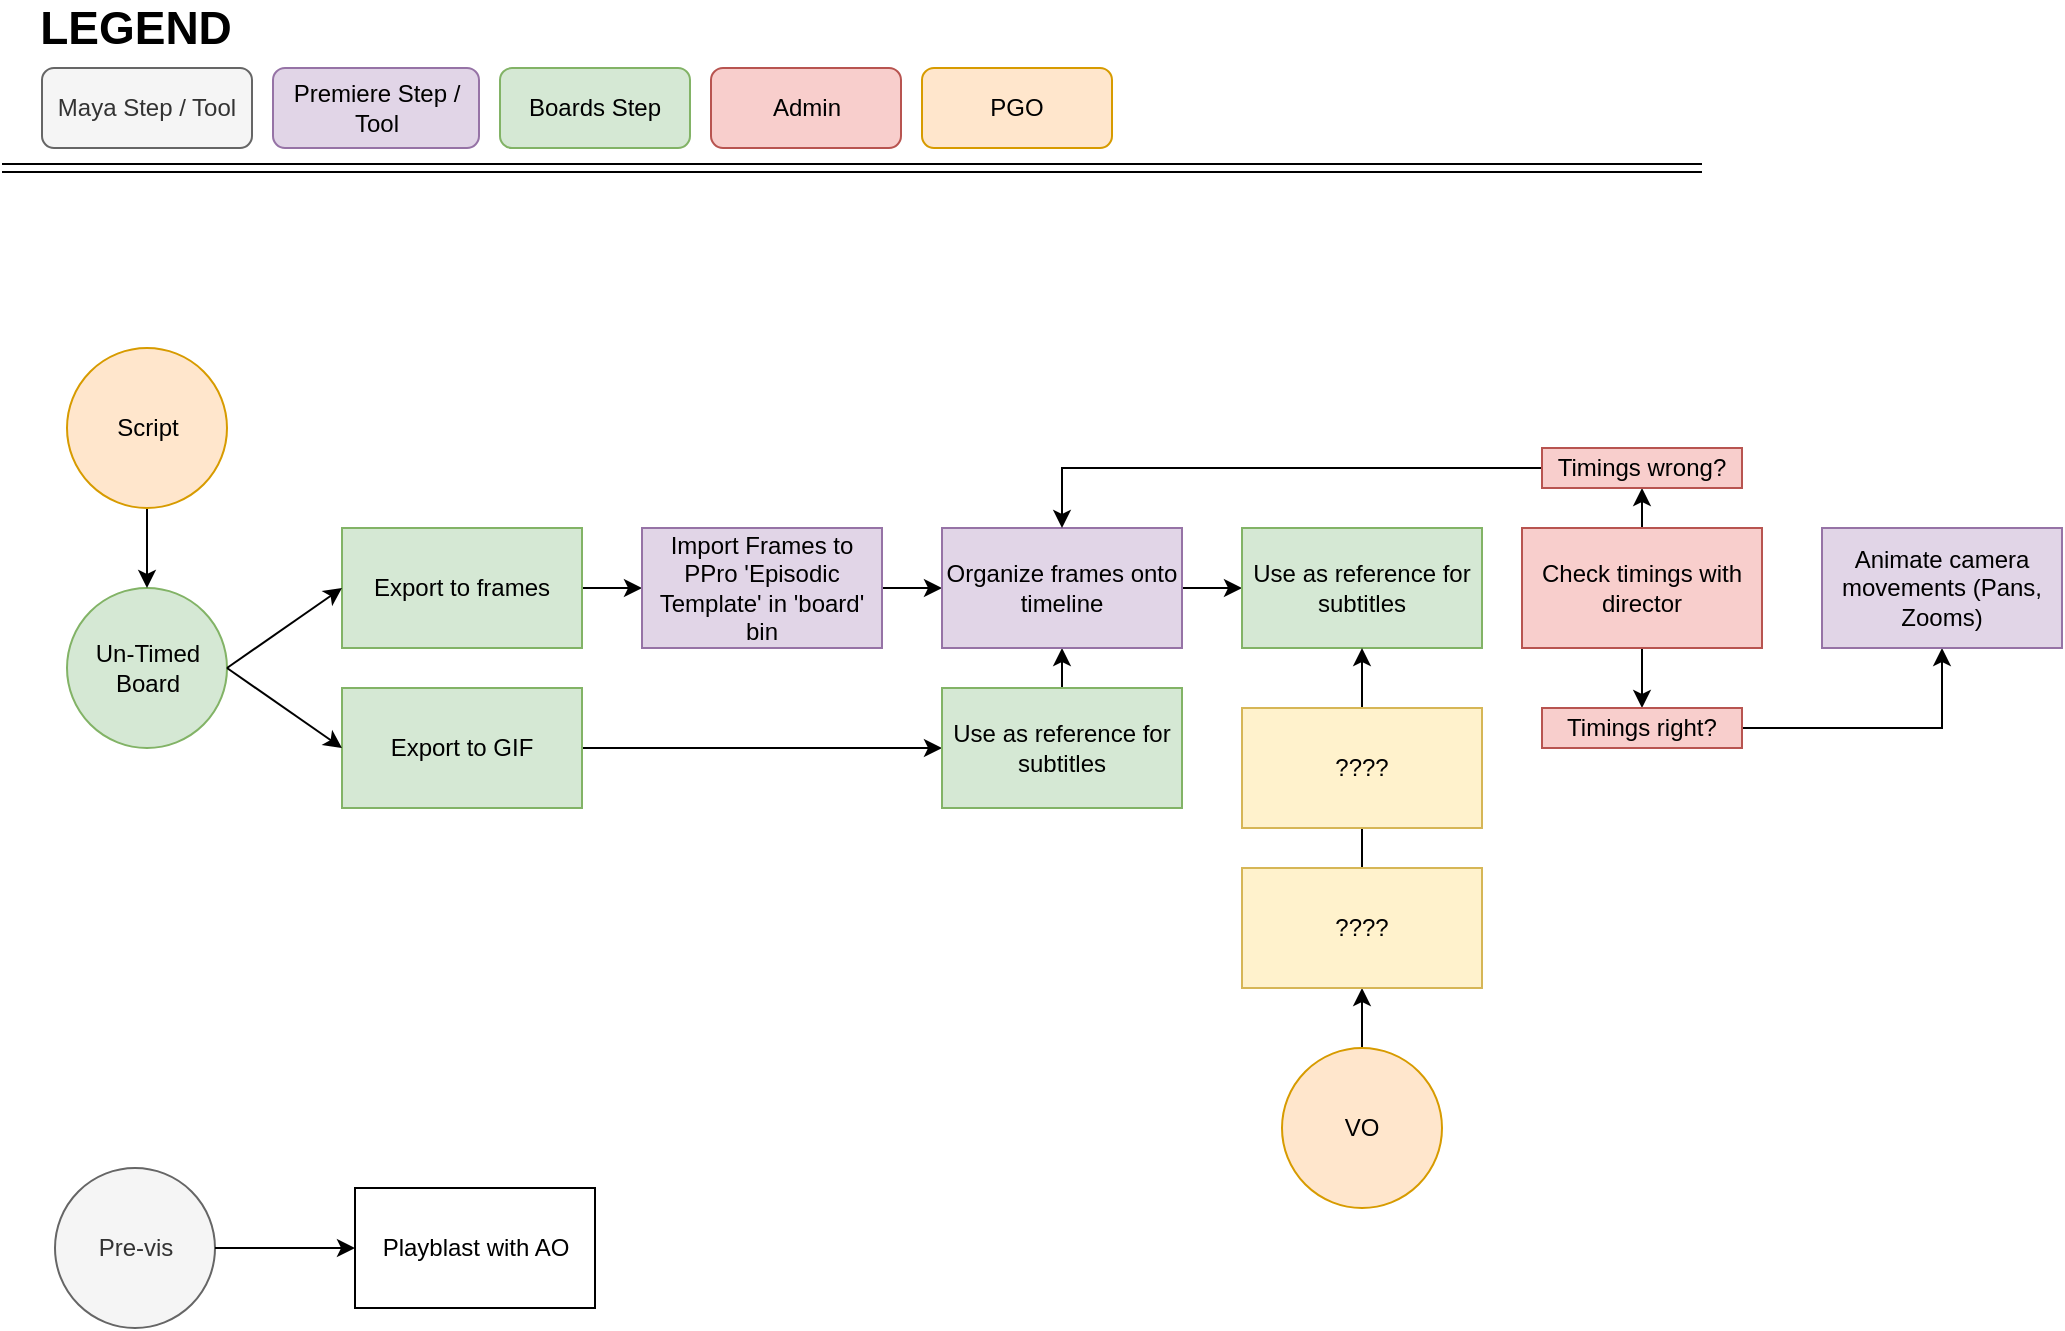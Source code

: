 <mxfile version="10.7.5" type="github"><diagram id="CCXeJW7M9jx39fnr2ovB" name="Page-1"><mxGraphModel dx="1464" dy="1828" grid="1" gridSize="10" guides="1" tooltips="1" connect="1" arrows="1" fold="1" page="1" pageScale="1" pageWidth="850" pageHeight="1100" math="0" shadow="0"><root><mxCell id="0"/><mxCell id="1" parent="0"/><mxCell id="S4QCxYn6otUafmFbAQv0-1" value="Pre-vis" style="ellipse;whiteSpace=wrap;html=1;aspect=fixed;fillColor=#f5f5f5;strokeColor=#666666;fontColor=#333333;" parent="1" vertex="1"><mxGeometry x="26.5" y="590" width="80" height="80" as="geometry"/></mxCell><mxCell id="S4QCxYn6otUafmFbAQv0-3" value="Playblast with AO" style="rounded=0;whiteSpace=wrap;html=1;" parent="1" vertex="1"><mxGeometry x="176.5" y="600" width="120" height="60" as="geometry"/></mxCell><mxCell id="S4QCxYn6otUafmFbAQv0-4" value="" style="endArrow=classic;html=1;exitX=1;exitY=0.5;exitDx=0;exitDy=0;entryX=0;entryY=0.5;entryDx=0;entryDy=0;" parent="1" source="S4QCxYn6otUafmFbAQv0-1" target="S4QCxYn6otUafmFbAQv0-3" edge="1"><mxGeometry width="50" height="50" relative="1" as="geometry"><mxPoint x="26.5" y="740" as="sourcePoint"/><mxPoint x="76.5" y="690" as="targetPoint"/></mxGeometry></mxCell><mxCell id="S4QCxYn6otUafmFbAQv0-5" value="Un-Timed Board" style="ellipse;whiteSpace=wrap;html=1;aspect=fixed;fillColor=#d5e8d4;strokeColor=#82b366;" parent="1" vertex="1"><mxGeometry x="32.5" y="300" width="80" height="80" as="geometry"/></mxCell><mxCell id="2LvJmRA9mDnXVUI-L1Ei-2" style="edgeStyle=orthogonalEdgeStyle;rounded=0;orthogonalLoop=1;jettySize=auto;html=1;entryX=0;entryY=0.5;entryDx=0;entryDy=0;" parent="1" source="S4QCxYn6otUafmFbAQv0-6" target="2LvJmRA9mDnXVUI-L1Ei-1" edge="1"><mxGeometry relative="1" as="geometry"/></mxCell><mxCell id="S4QCxYn6otUafmFbAQv0-6" value="Export to frames" style="rounded=0;whiteSpace=wrap;html=1;fillColor=#d5e8d4;strokeColor=#82b366;" parent="1" vertex="1"><mxGeometry x="170" y="270" width="120" height="60" as="geometry"/></mxCell><mxCell id="S4QCxYn6otUafmFbAQv0-7" value="" style="endArrow=classic;html=1;exitX=1;exitY=0.5;exitDx=0;exitDy=0;entryX=0;entryY=0.5;entryDx=0;entryDy=0;" parent="1" target="S4QCxYn6otUafmFbAQv0-6" edge="1" source="S4QCxYn6otUafmFbAQv0-5"><mxGeometry width="50" height="50" relative="1" as="geometry"><mxPoint x="100" y="350" as="sourcePoint"/><mxPoint x="170" y="350" as="targetPoint"/></mxGeometry></mxCell><mxCell id="S4QCxYn6otUafmFbAQv0-11" style="edgeStyle=orthogonalEdgeStyle;rounded=0;orthogonalLoop=1;jettySize=auto;html=1;entryX=0;entryY=0.5;entryDx=0;entryDy=0;" parent="1" source="S4QCxYn6otUafmFbAQv0-8" target="S4QCxYn6otUafmFbAQv0-10" edge="1"><mxGeometry relative="1" as="geometry"><Array as="points"><mxPoint x="430" y="380"/><mxPoint x="430" y="380"/></Array></mxGeometry></mxCell><mxCell id="S4QCxYn6otUafmFbAQv0-8" value="Export to GIF" style="rounded=0;whiteSpace=wrap;html=1;fillColor=#d5e8d4;strokeColor=#82b366;" parent="1" vertex="1"><mxGeometry x="170" y="350" width="120" height="60" as="geometry"/></mxCell><mxCell id="S4QCxYn6otUafmFbAQv0-9" value="" style="endArrow=classic;html=1;exitX=1;exitY=0.5;exitDx=0;exitDy=0;entryX=0;entryY=0.5;entryDx=0;entryDy=0;" parent="1" source="S4QCxYn6otUafmFbAQv0-5" target="S4QCxYn6otUafmFbAQv0-8" edge="1"><mxGeometry width="50" height="50" relative="1" as="geometry"><mxPoint x="20" y="600" as="sourcePoint"/><mxPoint x="70" y="550" as="targetPoint"/></mxGeometry></mxCell><mxCell id="2LvJmRA9mDnXVUI-L1Ei-6" style="edgeStyle=orthogonalEdgeStyle;rounded=0;orthogonalLoop=1;jettySize=auto;html=1;exitX=0.5;exitY=0;exitDx=0;exitDy=0;entryX=0.5;entryY=1;entryDx=0;entryDy=0;" parent="1" source="S4QCxYn6otUafmFbAQv0-10" target="2LvJmRA9mDnXVUI-L1Ei-3" edge="1"><mxGeometry relative="1" as="geometry"/></mxCell><mxCell id="S4QCxYn6otUafmFbAQv0-10" value="Use as reference for subtitles" style="rounded=0;whiteSpace=wrap;html=1;fillColor=#d5e8d4;strokeColor=#82b366;" parent="1" vertex="1"><mxGeometry x="470" y="350" width="120" height="60" as="geometry"/></mxCell><mxCell id="2LvJmRA9mDnXVUI-L1Ei-4" style="edgeStyle=orthogonalEdgeStyle;rounded=0;orthogonalLoop=1;jettySize=auto;html=1;entryX=0;entryY=0.5;entryDx=0;entryDy=0;" parent="1" source="2LvJmRA9mDnXVUI-L1Ei-1" target="2LvJmRA9mDnXVUI-L1Ei-3" edge="1"><mxGeometry relative="1" as="geometry"/></mxCell><mxCell id="2LvJmRA9mDnXVUI-L1Ei-1" value="Import Frames to PPro 'Episodic Template' in 'board' bin&lt;br&gt;" style="rounded=0;whiteSpace=wrap;html=1;fillColor=#e1d5e7;strokeColor=#9673a6;" parent="1" vertex="1"><mxGeometry x="320" y="270" width="120" height="60" as="geometry"/></mxCell><mxCell id="v14WKormeMVv1eBh9IGO-12" style="edgeStyle=orthogonalEdgeStyle;rounded=0;orthogonalLoop=1;jettySize=auto;html=1;exitX=1;exitY=0.5;exitDx=0;exitDy=0;entryX=0;entryY=0.5;entryDx=0;entryDy=0;" edge="1" parent="1" source="2LvJmRA9mDnXVUI-L1Ei-3" target="v14WKormeMVv1eBh9IGO-30"><mxGeometry relative="1" as="geometry"><mxPoint x="610" y="350" as="targetPoint"/></mxGeometry></mxCell><mxCell id="2LvJmRA9mDnXVUI-L1Ei-3" value="Organize frames onto timeline" style="rounded=0;whiteSpace=wrap;html=1;fillColor=#e1d5e7;strokeColor=#9673a6;" parent="1" vertex="1"><mxGeometry x="470" y="270" width="120" height="60" as="geometry"/></mxCell><mxCell id="2LvJmRA9mDnXVUI-L1Ei-7" value="Maya Step / Tool" style="rounded=1;whiteSpace=wrap;html=1;fillColor=#f5f5f5;strokeColor=#666666;fontColor=#333333;" parent="1" vertex="1"><mxGeometry x="20" y="40" width="105" height="40" as="geometry"/></mxCell><mxCell id="2LvJmRA9mDnXVUI-L1Ei-8" value="Premiere Step / Tool&lt;br&gt;" style="rounded=1;whiteSpace=wrap;html=1;fillColor=#e1d5e7;strokeColor=#9673a6;" parent="1" vertex="1"><mxGeometry x="135.5" y="40" width="103" height="40" as="geometry"/></mxCell><mxCell id="2LvJmRA9mDnXVUI-L1Ei-10" value="&lt;b&gt;&lt;font style=&quot;font-size: 23px&quot;&gt;LEGEND&lt;br&gt;&lt;/font&gt;&lt;/b&gt;" style="text;html=1;strokeColor=none;fillColor=none;align=center;verticalAlign=middle;whiteSpace=wrap;rounded=0;" parent="1" vertex="1"><mxGeometry x="46.5" y="10" width="40" height="20" as="geometry"/></mxCell><mxCell id="v14WKormeMVv1eBh9IGO-1" value="Boards Step" style="rounded=1;whiteSpace=wrap;html=1;fillColor=#d5e8d4;strokeColor=#82b366;" vertex="1" parent="1"><mxGeometry x="249" y="40" width="95" height="40" as="geometry"/></mxCell><mxCell id="v14WKormeMVv1eBh9IGO-3" value="" style="shape=link;html=1;" edge="1" parent="1"><mxGeometry width="50" height="50" relative="1" as="geometry"><mxPoint y="90" as="sourcePoint"/><mxPoint x="850" y="90" as="targetPoint"/></mxGeometry></mxCell><mxCell id="v14WKormeMVv1eBh9IGO-15" style="edgeStyle=orthogonalEdgeStyle;rounded=0;orthogonalLoop=1;jettySize=auto;html=1;exitX=1;exitY=0.5;exitDx=0;exitDy=0;" edge="1" parent="1" source="v14WKormeMVv1eBh9IGO-11" target="v14WKormeMVv1eBh9IGO-14"><mxGeometry relative="1" as="geometry"><Array as="points"><mxPoint x="820" y="300"/></Array></mxGeometry></mxCell><mxCell id="v14WKormeMVv1eBh9IGO-36" style="edgeStyle=orthogonalEdgeStyle;rounded=0;orthogonalLoop=1;jettySize=auto;html=1;exitX=0.5;exitY=0;exitDx=0;exitDy=0;entryX=0.5;entryY=1;entryDx=0;entryDy=0;" edge="1" parent="1" source="v14WKormeMVv1eBh9IGO-11" target="v14WKormeMVv1eBh9IGO-16"><mxGeometry relative="1" as="geometry"/></mxCell><mxCell id="v14WKormeMVv1eBh9IGO-11" value="Check timings with director&lt;br&gt;" style="rounded=0;whiteSpace=wrap;html=1;fillColor=#f8cecc;strokeColor=#b85450;" vertex="1" parent="1"><mxGeometry x="760" y="270" width="120" height="60" as="geometry"/></mxCell><mxCell id="v14WKormeMVv1eBh9IGO-21" style="edgeStyle=orthogonalEdgeStyle;rounded=0;orthogonalLoop=1;jettySize=auto;html=1;" edge="1" parent="1" source="v14WKormeMVv1eBh9IGO-14" target="v14WKormeMVv1eBh9IGO-20"><mxGeometry relative="1" as="geometry"/></mxCell><mxCell id="v14WKormeMVv1eBh9IGO-14" value="Timings right?" style="rounded=0;whiteSpace=wrap;html=1;fillColor=#f8cecc;strokeColor=#b85450;" vertex="1" parent="1"><mxGeometry x="770" y="360" width="100" height="20" as="geometry"/></mxCell><mxCell id="v14WKormeMVv1eBh9IGO-18" style="edgeStyle=orthogonalEdgeStyle;rounded=0;orthogonalLoop=1;jettySize=auto;html=1;exitX=0;exitY=0.5;exitDx=0;exitDy=0;" edge="1" parent="1" source="v14WKormeMVv1eBh9IGO-16" target="2LvJmRA9mDnXVUI-L1Ei-3"><mxGeometry relative="1" as="geometry"><Array as="points"><mxPoint x="530" y="240"/></Array></mxGeometry></mxCell><mxCell id="v14WKormeMVv1eBh9IGO-20" value="Animate camera movements (Pans, Zooms)" style="rounded=0;whiteSpace=wrap;html=1;fillColor=#e1d5e7;strokeColor=#9673a6;" vertex="1" parent="1"><mxGeometry x="910" y="270" width="120" height="60" as="geometry"/></mxCell><mxCell id="v14WKormeMVv1eBh9IGO-22" value="Admin&lt;br&gt;" style="rounded=1;whiteSpace=wrap;html=1;fillColor=#f8cecc;strokeColor=#b85450;" vertex="1" parent="1"><mxGeometry x="354.5" y="40" width="95" height="40" as="geometry"/></mxCell><mxCell id="v14WKormeMVv1eBh9IGO-24" value="PGO&lt;br&gt;" style="rounded=1;whiteSpace=wrap;html=1;fillColor=#ffe6cc;strokeColor=#d79b00;" vertex="1" parent="1"><mxGeometry x="460" y="40" width="95" height="40" as="geometry"/></mxCell><mxCell id="v14WKormeMVv1eBh9IGO-27" style="edgeStyle=orthogonalEdgeStyle;rounded=0;orthogonalLoop=1;jettySize=auto;html=1;entryX=0.5;entryY=0;entryDx=0;entryDy=0;" edge="1" parent="1" source="v14WKormeMVv1eBh9IGO-26" target="S4QCxYn6otUafmFbAQv0-5"><mxGeometry relative="1" as="geometry"/></mxCell><mxCell id="v14WKormeMVv1eBh9IGO-26" value="Script" style="ellipse;whiteSpace=wrap;html=1;aspect=fixed;fillColor=#ffe6cc;strokeColor=#d79b00;" vertex="1" parent="1"><mxGeometry x="32.5" y="180" width="80" height="80" as="geometry"/></mxCell><mxCell id="v14WKormeMVv1eBh9IGO-32" style="edgeStyle=orthogonalEdgeStyle;rounded=0;orthogonalLoop=1;jettySize=auto;html=1;exitX=0.5;exitY=0;exitDx=0;exitDy=0;entryX=0.5;entryY=1;entryDx=0;entryDy=0;" edge="1" parent="1" source="v14WKormeMVv1eBh9IGO-28" target="v14WKormeMVv1eBh9IGO-33"><mxGeometry relative="1" as="geometry"><mxPoint x="680" y="470" as="targetPoint"/></mxGeometry></mxCell><mxCell id="v14WKormeMVv1eBh9IGO-28" value="VO" style="ellipse;whiteSpace=wrap;html=1;aspect=fixed;fillColor=#ffe6cc;strokeColor=#d79b00;" vertex="1" parent="1"><mxGeometry x="640" y="530" width="80" height="80" as="geometry"/></mxCell><mxCell id="v14WKormeMVv1eBh9IGO-30" value="Use as reference for subtitles" style="rounded=0;whiteSpace=wrap;html=1;fillColor=#d5e8d4;strokeColor=#82b366;" vertex="1" parent="1"><mxGeometry x="620" y="270" width="120" height="60" as="geometry"/></mxCell><mxCell id="v14WKormeMVv1eBh9IGO-16" value="Timings wrong?" style="rounded=0;whiteSpace=wrap;html=1;fillColor=#f8cecc;strokeColor=#b85450;" vertex="1" parent="1"><mxGeometry x="770" y="230" width="100" height="20" as="geometry"/></mxCell><mxCell id="v14WKormeMVv1eBh9IGO-34" style="edgeStyle=orthogonalEdgeStyle;rounded=0;orthogonalLoop=1;jettySize=auto;html=1;exitX=0.5;exitY=0;exitDx=0;exitDy=0;entryX=0.5;entryY=1;entryDx=0;entryDy=0;" edge="1" parent="1" source="v14WKormeMVv1eBh9IGO-33" target="v14WKormeMVv1eBh9IGO-30"><mxGeometry relative="1" as="geometry"/></mxCell><mxCell id="v14WKormeMVv1eBh9IGO-33" value="????" style="rounded=0;whiteSpace=wrap;html=1;fillColor=#fff2cc;strokeColor=#d6b656;" vertex="1" parent="1"><mxGeometry x="620" y="440" width="120" height="60" as="geometry"/></mxCell><mxCell id="v14WKormeMVv1eBh9IGO-37" value="????" style="rounded=0;whiteSpace=wrap;html=1;fillColor=#fff2cc;strokeColor=#d6b656;" vertex="1" parent="1"><mxGeometry x="620" y="360" width="120" height="60" as="geometry"/></mxCell></root></mxGraphModel></diagram></mxfile>